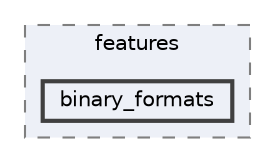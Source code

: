 digraph "/home/ale/sparse-matrix/json/docs/mkdocs/docs/features/binary_formats"
{
 // LATEX_PDF_SIZE
  bgcolor="transparent";
  edge [fontname=Helvetica,fontsize=10,labelfontname=Helvetica,labelfontsize=10];
  node [fontname=Helvetica,fontsize=10,shape=box,height=0.2,width=0.4];
  compound=true
  subgraph clusterdir_7a3eeb3a39fe327e456357b4f59efc0f {
    graph [ bgcolor="#edf0f7", pencolor="grey50", label="features", fontname=Helvetica,fontsize=10 style="filled,dashed", URL="dir_7a3eeb3a39fe327e456357b4f59efc0f.html",tooltip=""]
  dir_e556ec20d0da473759da16a0a20bb538 [label="binary_formats", fillcolor="#edf0f7", color="grey25", style="filled,bold", URL="dir_e556ec20d0da473759da16a0a20bb538.html",tooltip=""];
  }
}
